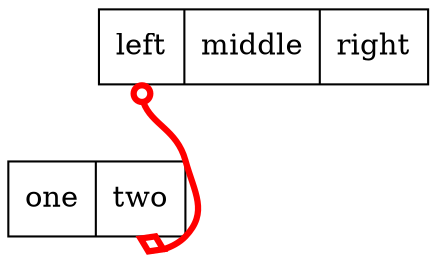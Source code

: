 strict digraph graph_16
{
	node
	[
		shape = "record",
	];

	edge
	[
		color = "red"
		penwidth = 3,
	];

	node_16_1
	[
		label = "<p11> left|<p12> middle|<p13> right"
	]

	node_16_2
	[
		label = "<p21> one|<p22> two"
	]

	node_16_1:p11 -> node_16_2:p22:s
	[
		arrowtail = "odot",
		arrowhead = "odiamond";
		dir       = both;
	];

#	subgraph subgraph_16_1
#	{
#		node_16_3
#
#		node_16_4;
#
#		node_16_3 -> node_16_4
#		[
#			arrowtail = "empty"
#			arrowhead = "halfopen",
#			dir       = "both",
#		]
#	}

}
